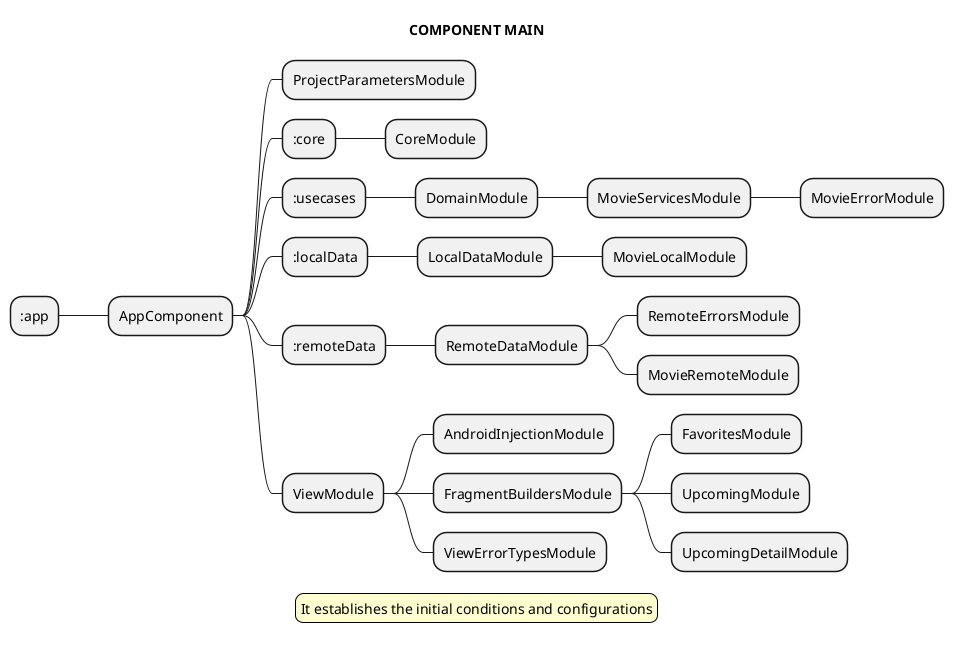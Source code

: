@startmindmap

title COMPONENT MAIN
* :app
** AppComponent
*** ProjectParametersModule
*** :core
**** CoreModule
*** :usecases
**** DomainModule
***** MovieServicesModule
****** MovieErrorModule
*** :localData
**** LocalDataModule
***** MovieLocalModule
*** :remoteData
**** RemoteDataModule
***** RemoteErrorsModule
***** MovieRemoteModule
*** ViewModule
**** AndroidInjectionModule
**** FragmentBuildersModule
***** FavoritesModule
***** UpcomingModule
***** UpcomingDetailModule
**** ViewErrorTypesModule
legend
It establishes the initial conditions and configurations
end legend

skinparam legendBackgroundColor #FEFECE
@endmindmap